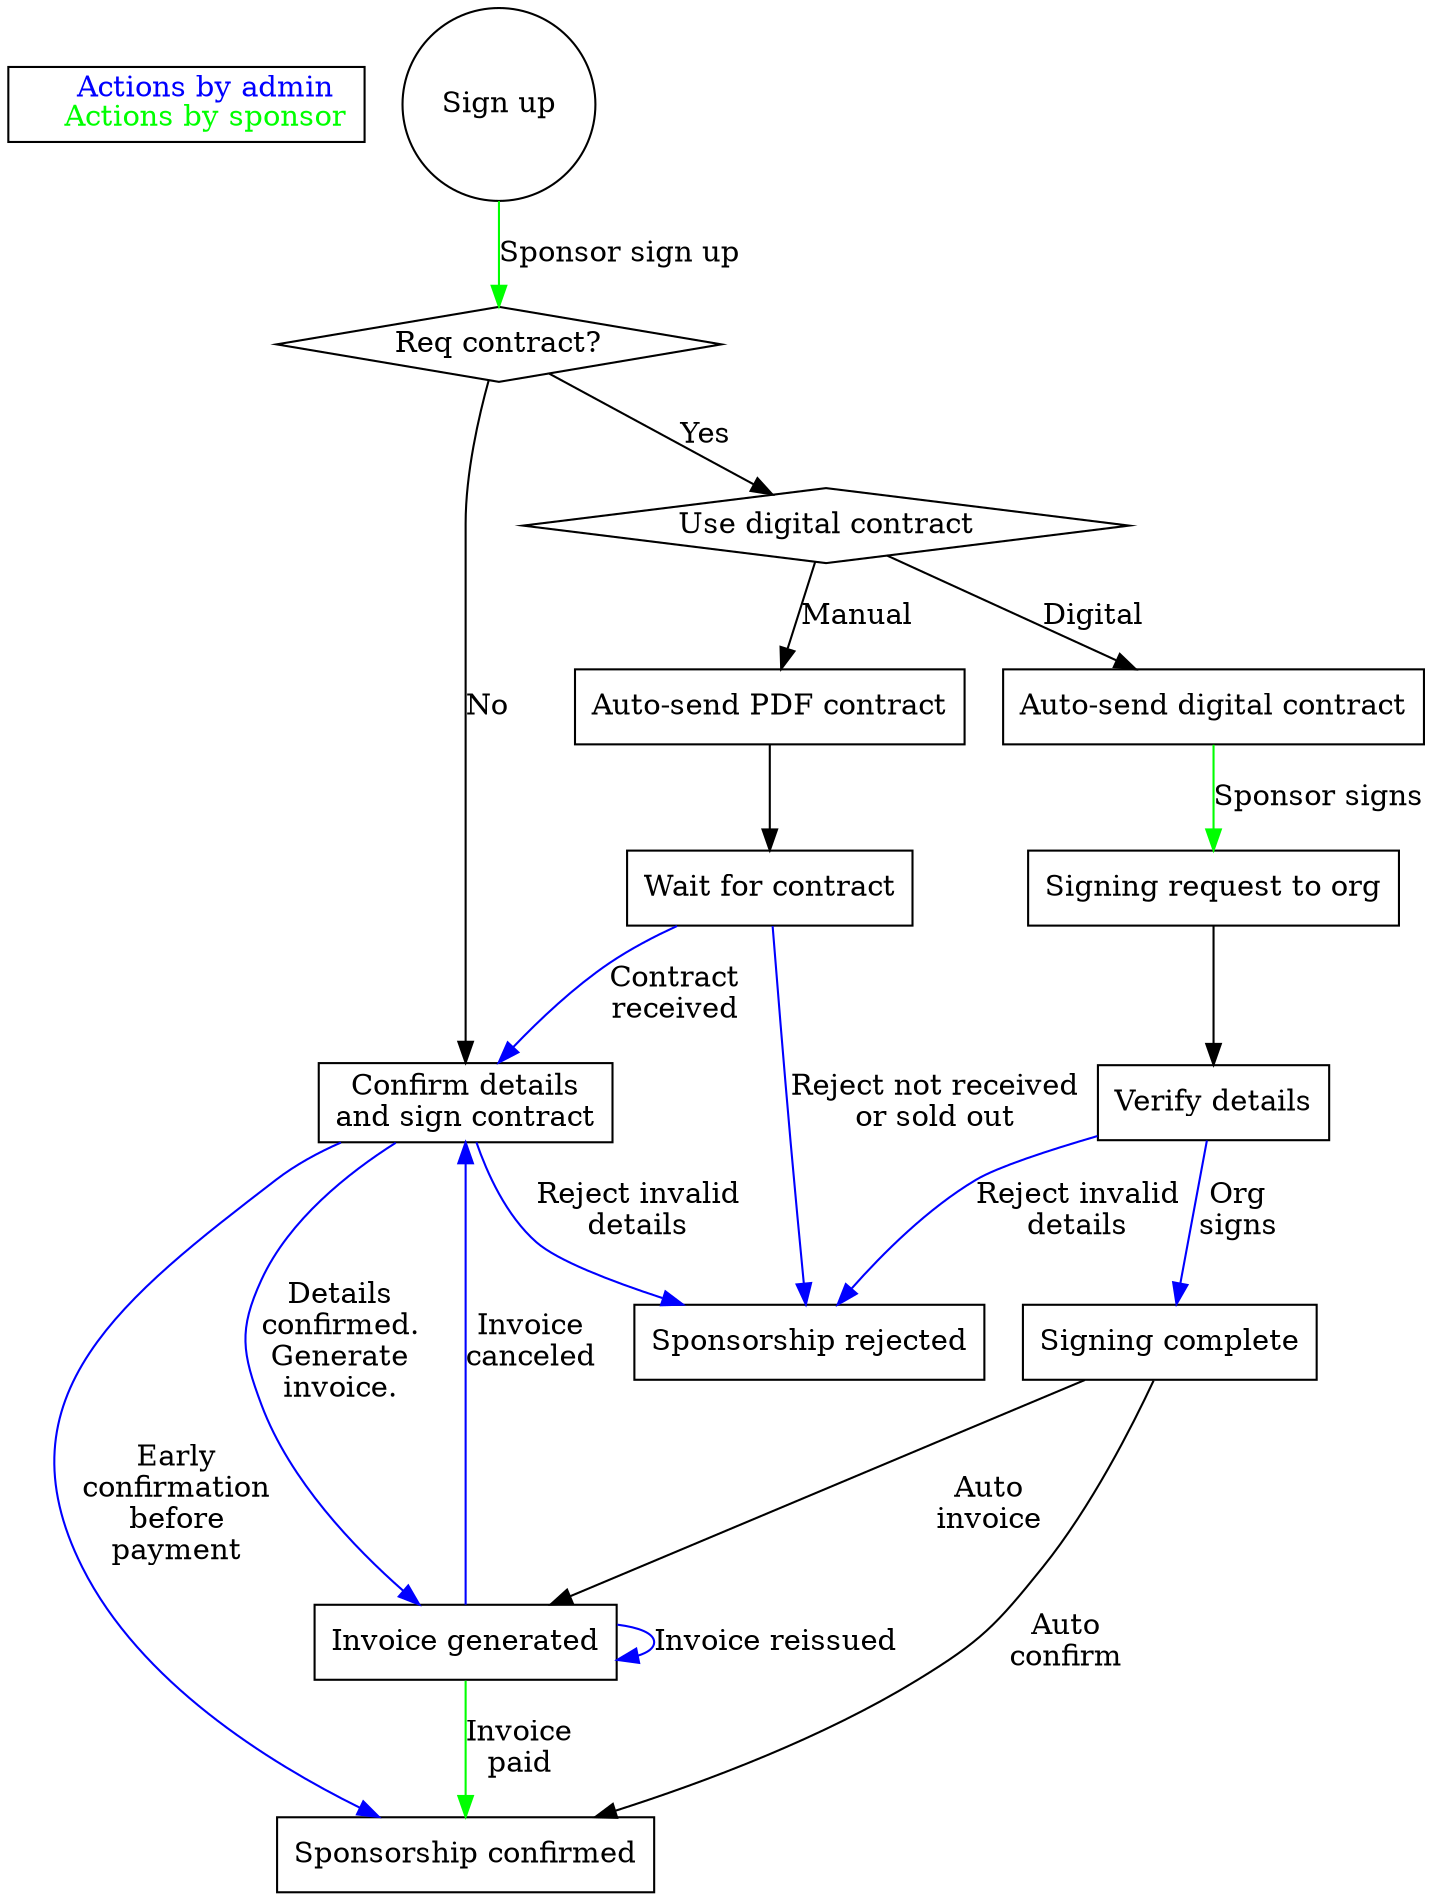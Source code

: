 digraph sponsorsignup {
	subgraph legend {
		key[shape=box, label=<
		    <font color="blue">Actions by admin</font><br/>
		    <font color="green">Actions by sponsor</font><br/>
		>, labeljust="l"]
	}

	start[shape=circle label="Sign up"];
	type[shape=diamond label="Req contract?"];
	confirm[shape=box label="Confirm details\nand sign contract"];
	invoice[shape=box label="Invoice generated"];
	typeofcontract[shape=diamond label="Use digital contract"];
	manualpdf[shape=box label="Auto-send PDF contract"];
	digitalcontract[shape=box label="Auto-send digital contract"];
	digitaltoorg[shape=box label="Signing request to org"];
	verifydetails[shape=box label="Verify details"];
	signcomplete[shape=box label="Signing complete"];
	contract[shape=box label="Wait for contract"];
	confirmed[shape=box label="Sponsorship confirmed"];
	rejected[shape=box label="Sponsorship rejected"];

	start -> type [label="Sponsor sign up", color=green];
	type -> typeofcontract [label="Yes"];
	type -> confirm [label="No"];
	typeofcontract -> manualpdf [label="Manual"]
	typeofcontract -> digitalcontract [label="Digital"]
	digitalcontract -> digitaltoorg [label="Sponsor signs", color=green]
	digitaltoorg -> verifydetails
	verifydetails -> rejected [label="Reject invalid\ndetails", color=blue]
	verifydetails -> signcomplete [label="Org\nsigns", color=blue]
	signcomplete -> confirmed [label="Auto\nconfirm"]
	signcomplete->invoice [label="Auto\ninvoice"]
	manualpdf -> contract;
	confirm -> invoice [label="Details\nconfirmed.\nGenerate\ninvoice.", color=blue];
	contract -> confirm [label="Contract\nreceived", color=blue];
	confirm -> confirmed [label="Early\nconfirmation\nbefore\npayment", color=blue];
	invoice -> confirmed [label="Invoice\npaid", color=green];
	invoice -> confirm [label="Invoice\ncanceled", color=blue];
	confirm -> rejected [label="Reject invalid\ndetails", color=blue];
	contract -> rejected [label="Reject not received\nor sold out", color=blue];

	invoice -> invoice [label="Invoice reissued", color=blue];
}
